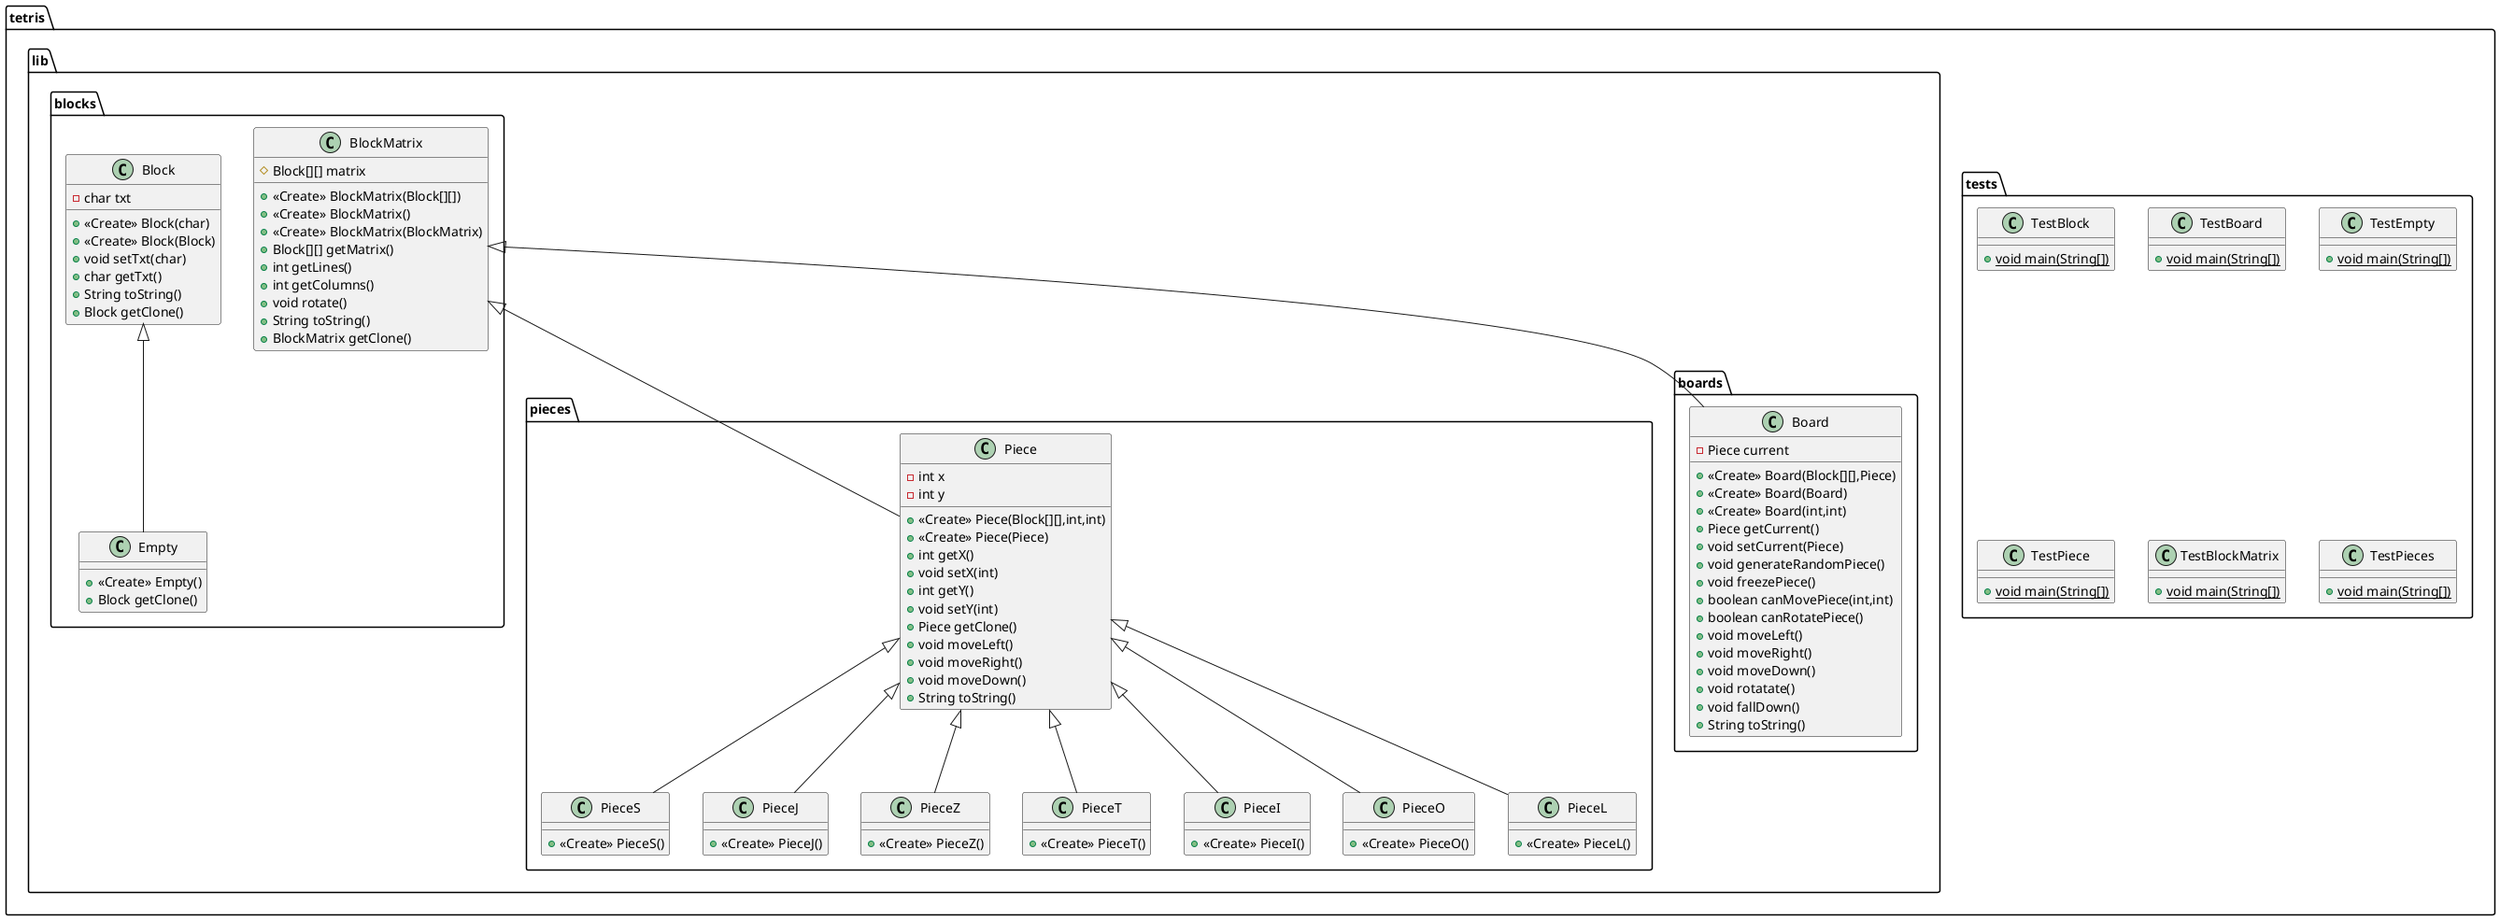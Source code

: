 @startuml
class tetris.tests.TestBlock {
+ {static} void main(String[])
}
class tetris.tests.TestBoard {
+ {static} void main(String[])
}
class tetris.lib.pieces.PieceS {
+ <<Create>> PieceS()
}
class tetris.lib.pieces.PieceJ {
+ <<Create>> PieceJ()
}
class tetris.lib.blocks.Empty {
+ <<Create>> Empty()
+ Block getClone()
}
class tetris.lib.pieces.PieceZ {
+ <<Create>> PieceZ()
}
class tetris.lib.boards.Board {
- Piece current
+ <<Create>> Board(Block[][],Piece)
+ <<Create>> Board(Board)
+ <<Create>> Board(int,int)
+ Piece getCurrent()
+ void setCurrent(Piece)
+ void generateRandomPiece()
+ void freezePiece()
+ boolean canMovePiece(int,int)
+ boolean canRotatePiece()
+ void moveLeft()
+ void moveRight()
+ void moveDown()
+ void rotatate()
+ void fallDown()
+ String toString()
}
class tetris.tests.TestEmpty {
+ {static} void main(String[])
}
class tetris.tests.TestPiece {
+ {static} void main(String[])
}
class tetris.lib.blocks.BlockMatrix {
# Block[][] matrix
+ <<Create>> BlockMatrix(Block[][])
+ <<Create>> BlockMatrix()
+ <<Create>> BlockMatrix(BlockMatrix)
+ Block[][] getMatrix()
+ int getLines()
+ int getColumns()
+ void rotate()
+ String toString()
+ BlockMatrix getClone()
}
class tetris.lib.blocks.Block {
- char txt
+ <<Create>> Block(char)
+ <<Create>> Block(Block)
+ void setTxt(char)
+ char getTxt()
+ String toString()
+ Block getClone()
}
class tetris.lib.pieces.Piece {
- int x
- int y
+ <<Create>> Piece(Block[][],int,int)
+ <<Create>> Piece(Piece)
+ int getX()
+ void setX(int)
+ int getY()
+ void setY(int)
+ Piece getClone()
+ void moveLeft()
+ void moveRight()
+ void moveDown()
+ String toString()
}
class tetris.tests.TestBlockMatrix {
+ {static} void main(String[])
}
class tetris.lib.pieces.PieceT {
+ <<Create>> PieceT()
}
class tetris.lib.pieces.PieceI {
+ <<Create>> PieceI()
}
class tetris.lib.pieces.PieceO {
+ <<Create>> PieceO()
}
class tetris.lib.pieces.PieceL {
+ <<Create>> PieceL()
}
class tetris.tests.TestPieces {
+ {static} void main(String[])
}


tetris.lib.pieces.Piece <|-- tetris.lib.pieces.PieceS
tetris.lib.pieces.Piece <|-- tetris.lib.pieces.PieceJ
tetris.lib.blocks.Block <|-- tetris.lib.blocks.Empty
tetris.lib.pieces.Piece <|-- tetris.lib.pieces.PieceZ
tetris.lib.blocks.BlockMatrix <|-- tetris.lib.boards.Board
tetris.lib.blocks.BlockMatrix <|-- tetris.lib.pieces.Piece
tetris.lib.pieces.Piece <|-- tetris.lib.pieces.PieceT
tetris.lib.pieces.Piece <|-- tetris.lib.pieces.PieceI
tetris.lib.pieces.Piece <|-- tetris.lib.pieces.PieceO
tetris.lib.pieces.Piece <|-- tetris.lib.pieces.PieceL
@enduml